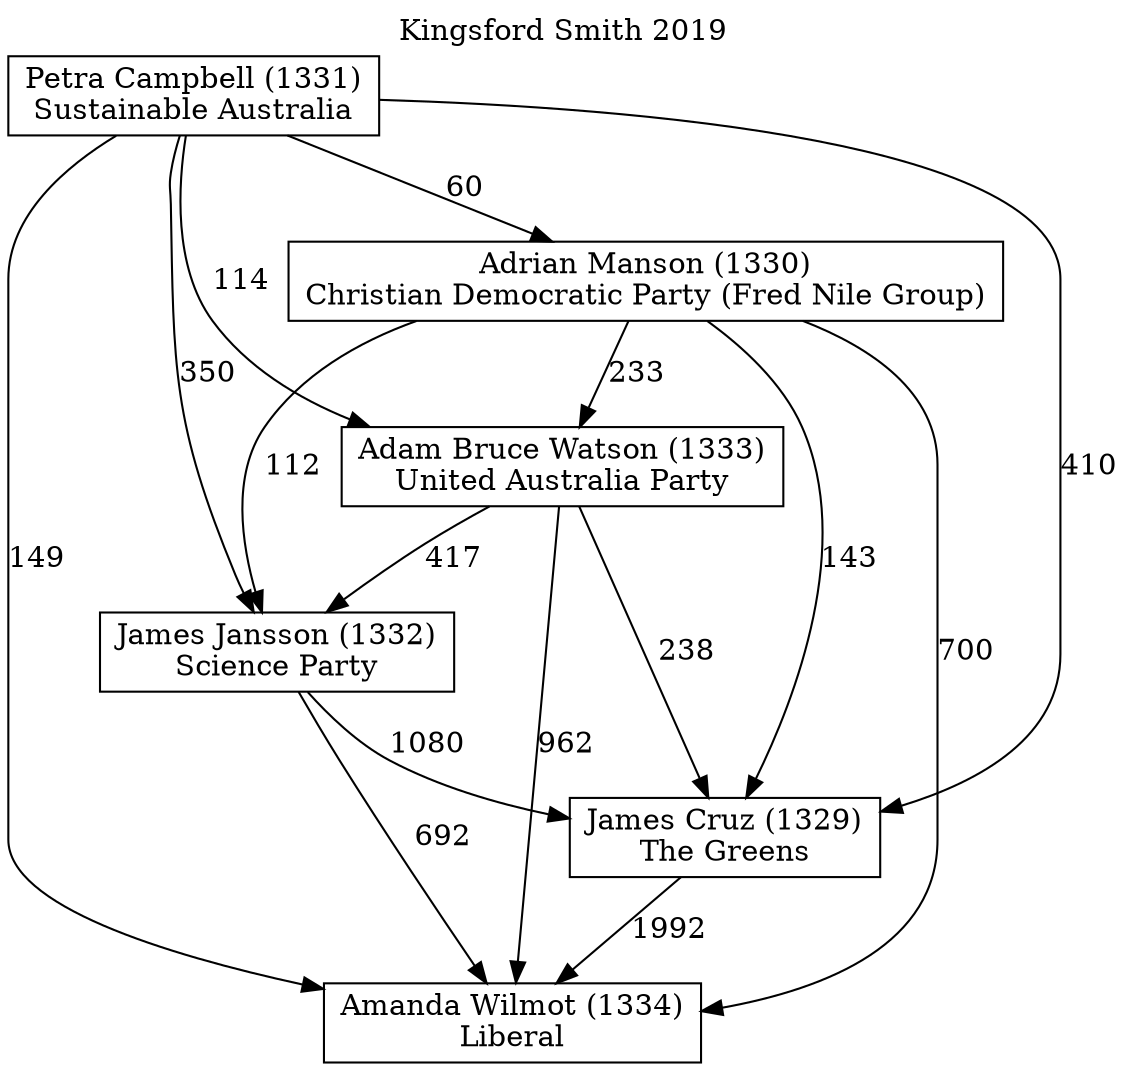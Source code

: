 // House preference flow
digraph "Amanda Wilmot (1334)_Kingsford Smith_2019" {
	graph [label="Kingsford Smith 2019" labelloc=t mclimit=10]
	node [shape=box]
	"Amanda Wilmot (1334)" [label="Amanda Wilmot (1334)
Liberal"]
	"James Cruz (1329)" [label="James Cruz (1329)
The Greens"]
	"James Jansson (1332)" [label="James Jansson (1332)
Science Party"]
	"Adam Bruce Watson (1333)" [label="Adam Bruce Watson (1333)
United Australia Party"]
	"Adrian Manson (1330)" [label="Adrian Manson (1330)
Christian Democratic Party (Fred Nile Group)"]
	"Petra Campbell (1331)" [label="Petra Campbell (1331)
Sustainable Australia"]
	"James Cruz (1329)" -> "Amanda Wilmot (1334)" [label=1992]
	"James Jansson (1332)" -> "James Cruz (1329)" [label=1080]
	"Adam Bruce Watson (1333)" -> "James Jansson (1332)" [label=417]
	"Adrian Manson (1330)" -> "Adam Bruce Watson (1333)" [label=233]
	"Petra Campbell (1331)" -> "Adrian Manson (1330)" [label=60]
	"James Jansson (1332)" -> "Amanda Wilmot (1334)" [label=692]
	"Adam Bruce Watson (1333)" -> "Amanda Wilmot (1334)" [label=962]
	"Adrian Manson (1330)" -> "Amanda Wilmot (1334)" [label=700]
	"Petra Campbell (1331)" -> "Amanda Wilmot (1334)" [label=149]
	"Petra Campbell (1331)" -> "Adam Bruce Watson (1333)" [label=114]
	"Adrian Manson (1330)" -> "James Jansson (1332)" [label=112]
	"Petra Campbell (1331)" -> "James Jansson (1332)" [label=350]
	"Adam Bruce Watson (1333)" -> "James Cruz (1329)" [label=238]
	"Adrian Manson (1330)" -> "James Cruz (1329)" [label=143]
	"Petra Campbell (1331)" -> "James Cruz (1329)" [label=410]
}
